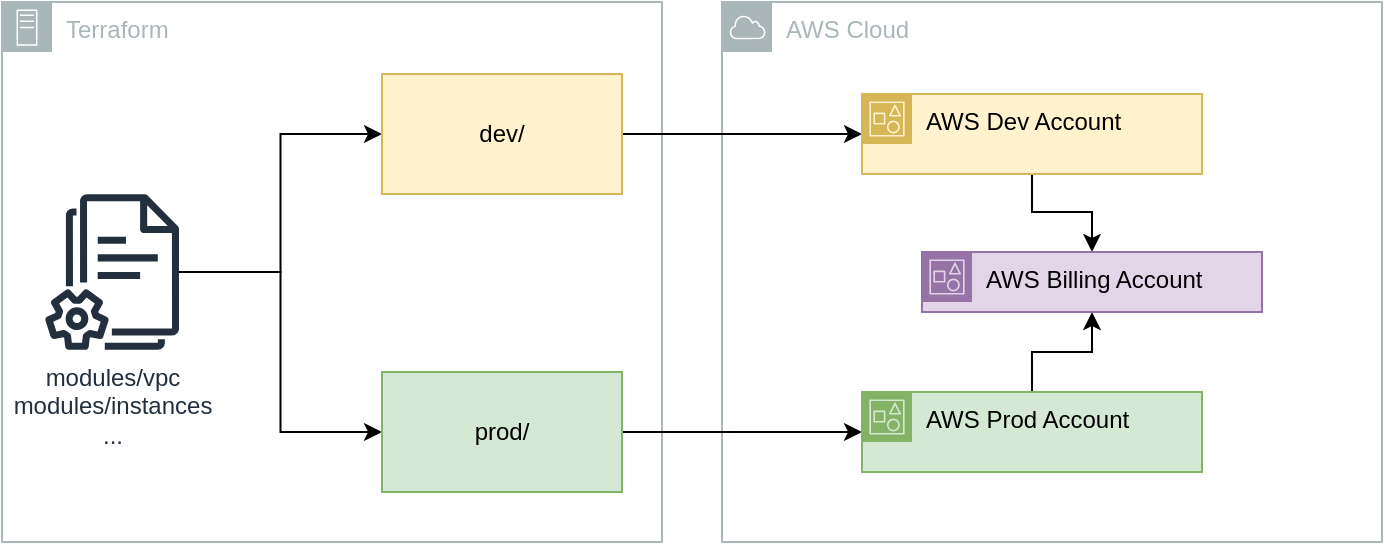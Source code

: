 <mxfile version="22.1.2" type="device">
  <diagram name="Page-1" id="0eKocr3Pi7FbNeV-tCuH">
    <mxGraphModel dx="915" dy="823" grid="1" gridSize="10" guides="1" tooltips="1" connect="1" arrows="1" fold="1" page="1" pageScale="1" pageWidth="850" pageHeight="1100" math="0" shadow="0">
      <root>
        <mxCell id="0" />
        <mxCell id="1" parent="0" />
        <mxCell id="gKInCiydTHZTv81_qNxm-2" value="AWS Cloud" style="sketch=0;outlineConnect=0;gradientColor=none;html=1;whiteSpace=wrap;fontSize=12;fontStyle=0;shape=mxgraph.aws4.group;grIcon=mxgraph.aws4.group_aws_cloud;strokeColor=#AAB7B8;fillColor=none;verticalAlign=top;align=left;spacingLeft=30;fontColor=#AAB7B8;dashed=0;" vertex="1" parent="1">
          <mxGeometry x="540" y="255" width="330" height="270" as="geometry" />
        </mxCell>
        <mxCell id="gKInCiydTHZTv81_qNxm-3" value="Terraform" style="sketch=0;outlineConnect=0;gradientColor=none;html=1;whiteSpace=wrap;fontSize=12;fontStyle=0;shape=mxgraph.aws4.group;grIcon=mxgraph.aws4.group_on_premise;strokeColor=#AAB7B8;fillColor=none;verticalAlign=top;align=left;spacingLeft=30;fontColor=#AAB7B8;dashed=0;" vertex="1" parent="1">
          <mxGeometry x="180" y="255" width="330" height="270" as="geometry" />
        </mxCell>
        <mxCell id="gKInCiydTHZTv81_qNxm-8" style="edgeStyle=orthogonalEdgeStyle;rounded=0;orthogonalLoop=1;jettySize=auto;html=1;entryX=0;entryY=0.5;entryDx=0;entryDy=0;" edge="1" parent="1" source="gKInCiydTHZTv81_qNxm-4" target="gKInCiydTHZTv81_qNxm-6">
          <mxGeometry relative="1" as="geometry" />
        </mxCell>
        <mxCell id="gKInCiydTHZTv81_qNxm-9" style="edgeStyle=orthogonalEdgeStyle;rounded=0;orthogonalLoop=1;jettySize=auto;html=1;entryX=0;entryY=0.5;entryDx=0;entryDy=0;" edge="1" parent="1" source="gKInCiydTHZTv81_qNxm-4" target="gKInCiydTHZTv81_qNxm-7">
          <mxGeometry relative="1" as="geometry" />
        </mxCell>
        <mxCell id="gKInCiydTHZTv81_qNxm-4" value="modules/vpc&lt;br&gt;modules/instances&lt;br&gt;..." style="sketch=0;outlineConnect=0;fontColor=#232F3E;gradientColor=none;fillColor=#232F3D;strokeColor=none;dashed=0;verticalLabelPosition=bottom;verticalAlign=top;align=center;html=1;fontSize=12;fontStyle=0;aspect=fixed;pointerEvents=1;shape=mxgraph.aws4.documents2;" vertex="1" parent="1">
          <mxGeometry x="201.5" y="351" width="67" height="78" as="geometry" />
        </mxCell>
        <mxCell id="gKInCiydTHZTv81_qNxm-15" style="edgeStyle=orthogonalEdgeStyle;rounded=0;orthogonalLoop=1;jettySize=auto;html=1;" edge="1" parent="1" source="gKInCiydTHZTv81_qNxm-6" target="gKInCiydTHZTv81_qNxm-10">
          <mxGeometry relative="1" as="geometry" />
        </mxCell>
        <mxCell id="gKInCiydTHZTv81_qNxm-6" value="dev/" style="rounded=0;whiteSpace=wrap;html=1;fillColor=#fff2cc;strokeColor=#d6b656;" vertex="1" parent="1">
          <mxGeometry x="370" y="291" width="120" height="60" as="geometry" />
        </mxCell>
        <mxCell id="gKInCiydTHZTv81_qNxm-16" style="edgeStyle=orthogonalEdgeStyle;rounded=0;orthogonalLoop=1;jettySize=auto;html=1;" edge="1" parent="1" source="gKInCiydTHZTv81_qNxm-7" target="gKInCiydTHZTv81_qNxm-13">
          <mxGeometry relative="1" as="geometry" />
        </mxCell>
        <mxCell id="gKInCiydTHZTv81_qNxm-7" value="prod/" style="rounded=0;whiteSpace=wrap;html=1;fillColor=#d5e8d4;strokeColor=#82b366;" vertex="1" parent="1">
          <mxGeometry x="370" y="440" width="120" height="60" as="geometry" />
        </mxCell>
        <mxCell id="gKInCiydTHZTv81_qNxm-18" style="edgeStyle=orthogonalEdgeStyle;rounded=0;orthogonalLoop=1;jettySize=auto;html=1;" edge="1" parent="1" source="gKInCiydTHZTv81_qNxm-10" target="gKInCiydTHZTv81_qNxm-14">
          <mxGeometry relative="1" as="geometry">
            <Array as="points">
              <mxPoint x="695" y="360" />
              <mxPoint x="725" y="360" />
            </Array>
          </mxGeometry>
        </mxCell>
        <mxCell id="gKInCiydTHZTv81_qNxm-10" value="AWS Dev Account" style="points=[[0,0],[0.25,0],[0.5,0],[0.75,0],[1,0],[1,0.25],[1,0.5],[1,0.75],[1,1],[0.75,1],[0.5,1],[0.25,1],[0,1],[0,0.75],[0,0.5],[0,0.25]];outlineConnect=0;html=1;whiteSpace=wrap;fontSize=12;fontStyle=0;container=1;pointerEvents=0;collapsible=0;recursiveResize=0;shape=mxgraph.aws4.group;grIcon=mxgraph.aws4.group_account;strokeColor=#d6b656;fillColor=#fff2cc;verticalAlign=top;align=left;spacingLeft=30;dashed=0;" vertex="1" parent="1">
          <mxGeometry x="610" y="301" width="170" height="40" as="geometry" />
        </mxCell>
        <mxCell id="gKInCiydTHZTv81_qNxm-17" style="edgeStyle=orthogonalEdgeStyle;rounded=0;orthogonalLoop=1;jettySize=auto;html=1;" edge="1" parent="1" source="gKInCiydTHZTv81_qNxm-13" target="gKInCiydTHZTv81_qNxm-14">
          <mxGeometry relative="1" as="geometry">
            <Array as="points">
              <mxPoint x="695" y="430" />
              <mxPoint x="725" y="430" />
            </Array>
          </mxGeometry>
        </mxCell>
        <mxCell id="gKInCiydTHZTv81_qNxm-13" value="AWS Prod Account" style="points=[[0,0],[0.25,0],[0.5,0],[0.75,0],[1,0],[1,0.25],[1,0.5],[1,0.75],[1,1],[0.75,1],[0.5,1],[0.25,1],[0,1],[0,0.75],[0,0.5],[0,0.25]];outlineConnect=0;html=1;whiteSpace=wrap;fontSize=12;fontStyle=0;container=1;pointerEvents=0;collapsible=0;recursiveResize=0;shape=mxgraph.aws4.group;grIcon=mxgraph.aws4.group_account;strokeColor=#82b366;fillColor=#d5e8d4;verticalAlign=top;align=left;spacingLeft=30;dashed=0;" vertex="1" parent="1">
          <mxGeometry x="610" y="450" width="170" height="40" as="geometry" />
        </mxCell>
        <mxCell id="gKInCiydTHZTv81_qNxm-14" value="AWS Billing Account" style="points=[[0,0],[0.25,0],[0.5,0],[0.75,0],[1,0],[1,0.25],[1,0.5],[1,0.75],[1,1],[0.75,1],[0.5,1],[0.25,1],[0,1],[0,0.75],[0,0.5],[0,0.25]];outlineConnect=0;html=1;whiteSpace=wrap;fontSize=12;fontStyle=0;container=1;pointerEvents=0;collapsible=0;recursiveResize=0;shape=mxgraph.aws4.group;grIcon=mxgraph.aws4.group_account;strokeColor=#9673a6;fillColor=#e1d5e7;verticalAlign=top;align=left;spacingLeft=30;dashed=0;" vertex="1" parent="1">
          <mxGeometry x="640" y="380" width="170" height="30" as="geometry" />
        </mxCell>
      </root>
    </mxGraphModel>
  </diagram>
</mxfile>
